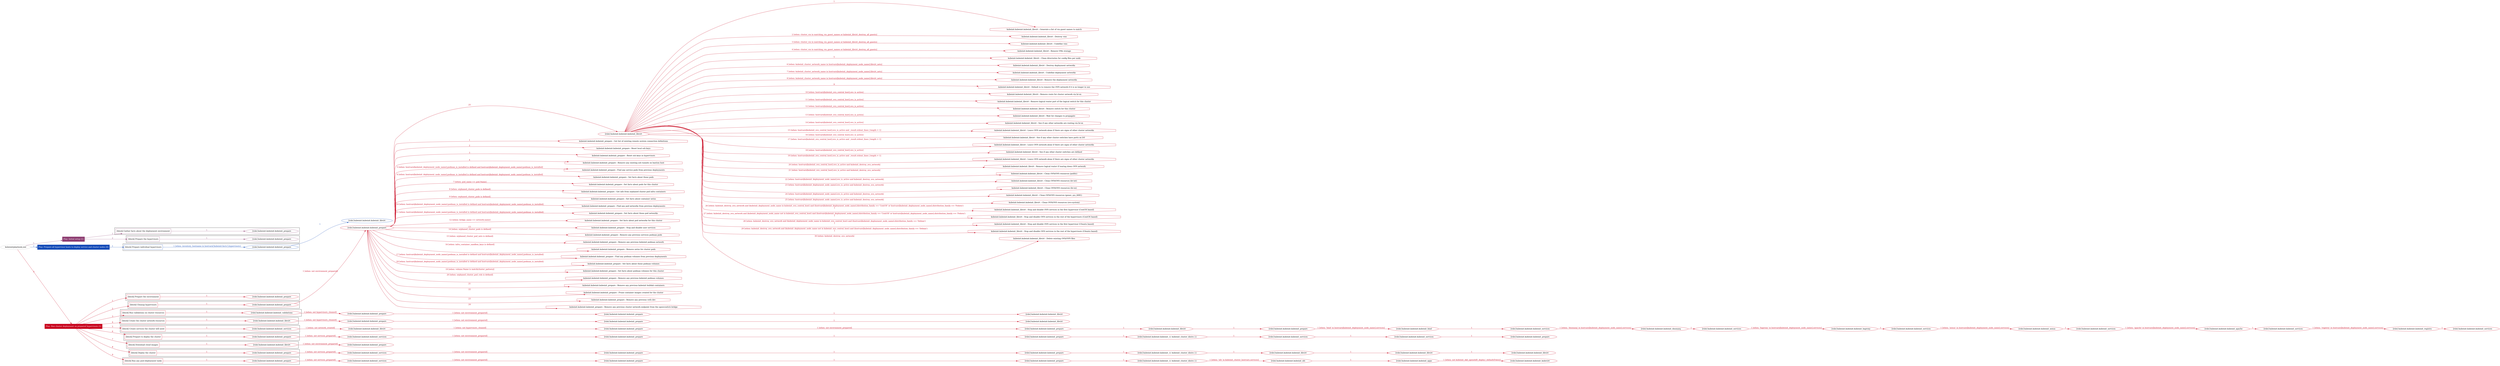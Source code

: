digraph {
	graph [concentrate=true ordering=in rankdir=LR ratio=fill]
	edge [esep=5 sep=10]
	"kubeinit/playbook.yml" [id=root_node style=dotted]
	play_a9eacdd8 [label="Play: Initial setup (1)" color="#8e3e72" fontcolor="#ffffff" id=play_a9eacdd8 shape=box style=filled tooltip=localhost]
	"kubeinit/playbook.yml" -> play_a9eacdd8 [label="1 " color="#8e3e72" fontcolor="#8e3e72" id=edge_843e0bc9 labeltooltip="1 " tooltip="1 "]
	subgraph "kubeinit.kubeinit.kubeinit_prepare" {
		role_1754a742 [label="[role] kubeinit.kubeinit.kubeinit_prepare" color="#8e3e72" id=role_1754a742 tooltip="kubeinit.kubeinit.kubeinit_prepare"]
	}
	subgraph "kubeinit.kubeinit.kubeinit_prepare" {
		role_4af3f29a [label="[role] kubeinit.kubeinit.kubeinit_prepare" color="#8e3e72" id=role_4af3f29a tooltip="kubeinit.kubeinit.kubeinit_prepare"]
	}
	subgraph "Play: Initial setup (1)" {
		play_a9eacdd8 -> block_492b332a [label=1 color="#8e3e72" fontcolor="#8e3e72" id=edge_156ef819 labeltooltip=1 tooltip=1]
		subgraph cluster_block_492b332a {
			block_492b332a [label="[block] Gather facts about the deployment environment" color="#8e3e72" id=block_492b332a labeltooltip="Gather facts about the deployment environment" shape=box tooltip="Gather facts about the deployment environment"]
			block_492b332a -> role_1754a742 [label="1 " color="#8e3e72" fontcolor="#8e3e72" id=edge_c7d29e24 labeltooltip="1 " tooltip="1 "]
		}
		play_a9eacdd8 -> block_48a6caa8 [label=2 color="#8e3e72" fontcolor="#8e3e72" id=edge_d3940410 labeltooltip=2 tooltip=2]
		subgraph cluster_block_48a6caa8 {
			block_48a6caa8 [label="[block] Prepare the hypervisors" color="#8e3e72" id=block_48a6caa8 labeltooltip="Prepare the hypervisors" shape=box tooltip="Prepare the hypervisors"]
			block_48a6caa8 -> role_4af3f29a [label="1 " color="#8e3e72" fontcolor="#8e3e72" id=edge_fa22888b labeltooltip="1 " tooltip="1 "]
		}
	}
	play_861b847e [label="Play: Prepare all hypervisor hosts to deploy service and cluster nodes (0)" color="#144bb8" fontcolor="#ffffff" id=play_861b847e shape=box style=filled tooltip="Play: Prepare all hypervisor hosts to deploy service and cluster nodes (0)"]
	"kubeinit/playbook.yml" -> play_861b847e [label="2 " color="#144bb8" fontcolor="#144bb8" id=edge_de3352dc labeltooltip="2 " tooltip="2 "]
	subgraph "kubeinit.kubeinit.kubeinit_libvirt" {
		role_8f719e37 [label="[role] kubeinit.kubeinit.kubeinit_libvirt" color="#144bb8" id=role_8f719e37 tooltip="kubeinit.kubeinit.kubeinit_libvirt"]
	}
	subgraph "kubeinit.kubeinit.kubeinit_prepare" {
		role_c1e80023 [label="[role] kubeinit.kubeinit.kubeinit_prepare" color="#144bb8" id=role_c1e80023 tooltip="kubeinit.kubeinit.kubeinit_prepare"]
		role_c1e80023 -> role_8f719e37 [label="1 " color="#144bb8" fontcolor="#144bb8" id=edge_127116e9 labeltooltip="1 " tooltip="1 "]
	}
	subgraph "Play: Prepare all hypervisor hosts to deploy service and cluster nodes (0)" {
		play_861b847e -> block_0363b473 [label=1 color="#144bb8" fontcolor="#144bb8" id=edge_c6ae8dfc labeltooltip=1 tooltip=1]
		subgraph cluster_block_0363b473 {
			block_0363b473 [label="[block] Prepare individual hypervisors" color="#144bb8" id=block_0363b473 labeltooltip="Prepare individual hypervisors" shape=box tooltip="Prepare individual hypervisors"]
			block_0363b473 -> role_c1e80023 [label="1 [when: inventory_hostname in hostvars['kubeinit-facts'].hypervisors]" color="#144bb8" fontcolor="#144bb8" id=edge_e4b22fd9 labeltooltip="1 [when: inventory_hostname in hostvars['kubeinit-facts'].hypervisors]" tooltip="1 [when: inventory_hostname in hostvars['kubeinit-facts'].hypervisors]"]
		}
	}
	play_9684055f [label="Play: Run cluster deployment on prepared hypervisors (1)" color="#c8041d" fontcolor="#ffffff" id=play_9684055f shape=box style=filled tooltip=localhost]
	"kubeinit/playbook.yml" -> play_9684055f [label="3 " color="#c8041d" fontcolor="#c8041d" id=edge_f7298e8d labeltooltip="3 " tooltip="3 "]
	subgraph "kubeinit.kubeinit.kubeinit_prepare" {
		role_dc184816 [label="[role] kubeinit.kubeinit.kubeinit_prepare" color="#c8041d" id=role_dc184816 tooltip="kubeinit.kubeinit.kubeinit_prepare"]
	}
	subgraph "kubeinit.kubeinit.kubeinit_libvirt" {
		role_a9895d06 [label="[role] kubeinit.kubeinit.kubeinit_libvirt" color="#c8041d" id=role_a9895d06 tooltip="kubeinit.kubeinit.kubeinit_libvirt"]
		task_76b9b9c8 [label="kubeinit.kubeinit.kubeinit_libvirt : Generate a list of vm guest names to match" color="#c8041d" id=task_76b9b9c8 shape=octagon tooltip="kubeinit.kubeinit.kubeinit_libvirt : Generate a list of vm guest names to match"]
		role_a9895d06 -> task_76b9b9c8 [label="1 " color="#c8041d" fontcolor="#c8041d" id=edge_7e277470 labeltooltip="1 " tooltip="1 "]
		task_4f8ee215 [label="kubeinit.kubeinit.kubeinit_libvirt : Destroy vms" color="#c8041d" id=task_4f8ee215 shape=octagon tooltip="kubeinit.kubeinit.kubeinit_libvirt : Destroy vms"]
		role_a9895d06 -> task_4f8ee215 [label="2 [when: cluster_vm in matching_vm_guest_names or kubeinit_libvirt_destroy_all_guests]" color="#c8041d" fontcolor="#c8041d" id=edge_580a6113 labeltooltip="2 [when: cluster_vm in matching_vm_guest_names or kubeinit_libvirt_destroy_all_guests]" tooltip="2 [when: cluster_vm in matching_vm_guest_names or kubeinit_libvirt_destroy_all_guests]"]
		task_0987fb71 [label="kubeinit.kubeinit.kubeinit_libvirt : Undefine vms" color="#c8041d" id=task_0987fb71 shape=octagon tooltip="kubeinit.kubeinit.kubeinit_libvirt : Undefine vms"]
		role_a9895d06 -> task_0987fb71 [label="3 [when: cluster_vm in matching_vm_guest_names or kubeinit_libvirt_destroy_all_guests]" color="#c8041d" fontcolor="#c8041d" id=edge_cf0099e7 labeltooltip="3 [when: cluster_vm in matching_vm_guest_names or kubeinit_libvirt_destroy_all_guests]" tooltip="3 [when: cluster_vm in matching_vm_guest_names or kubeinit_libvirt_destroy_all_guests]"]
		task_6e7b7e55 [label="kubeinit.kubeinit.kubeinit_libvirt : Remove VMs storage" color="#c8041d" id=task_6e7b7e55 shape=octagon tooltip="kubeinit.kubeinit.kubeinit_libvirt : Remove VMs storage"]
		role_a9895d06 -> task_6e7b7e55 [label="4 [when: cluster_vm in matching_vm_guest_names or kubeinit_libvirt_destroy_all_guests]" color="#c8041d" fontcolor="#c8041d" id=edge_cdf925dc labeltooltip="4 [when: cluster_vm in matching_vm_guest_names or kubeinit_libvirt_destroy_all_guests]" tooltip="4 [when: cluster_vm in matching_vm_guest_names or kubeinit_libvirt_destroy_all_guests]"]
		task_3d50f951 [label="kubeinit.kubeinit.kubeinit_libvirt : Clean directories for config files per node" color="#c8041d" id=task_3d50f951 shape=octagon tooltip="kubeinit.kubeinit.kubeinit_libvirt : Clean directories for config files per node"]
		role_a9895d06 -> task_3d50f951 [label="5 " color="#c8041d" fontcolor="#c8041d" id=edge_963e429b labeltooltip="5 " tooltip="5 "]
		task_c398d0df [label="kubeinit.kubeinit.kubeinit_libvirt : Destroy deployment networks" color="#c8041d" id=task_c398d0df shape=octagon tooltip="kubeinit.kubeinit.kubeinit_libvirt : Destroy deployment networks"]
		role_a9895d06 -> task_c398d0df [label="6 [when: kubeinit_cluster_network_name in hostvars[kubeinit_deployment_node_name].libvirt_nets]" color="#c8041d" fontcolor="#c8041d" id=edge_823ae6c3 labeltooltip="6 [when: kubeinit_cluster_network_name in hostvars[kubeinit_deployment_node_name].libvirt_nets]" tooltip="6 [when: kubeinit_cluster_network_name in hostvars[kubeinit_deployment_node_name].libvirt_nets]"]
		task_94e27057 [label="kubeinit.kubeinit.kubeinit_libvirt : Undefine deployment networks" color="#c8041d" id=task_94e27057 shape=octagon tooltip="kubeinit.kubeinit.kubeinit_libvirt : Undefine deployment networks"]
		role_a9895d06 -> task_94e27057 [label="7 [when: kubeinit_cluster_network_name in hostvars[kubeinit_deployment_node_name].libvirt_nets]" color="#c8041d" fontcolor="#c8041d" id=edge_b553ec81 labeltooltip="7 [when: kubeinit_cluster_network_name in hostvars[kubeinit_deployment_node_name].libvirt_nets]" tooltip="7 [when: kubeinit_cluster_network_name in hostvars[kubeinit_deployment_node_name].libvirt_nets]"]
		task_ca88faa7 [label="kubeinit.kubeinit.kubeinit_libvirt : Remove the deployment networks" color="#c8041d" id=task_ca88faa7 shape=octagon tooltip="kubeinit.kubeinit.kubeinit_libvirt : Remove the deployment networks"]
		role_a9895d06 -> task_ca88faa7 [label="8 [when: kubeinit_cluster_network_name in hostvars[kubeinit_deployment_node_name].libvirt_nets]" color="#c8041d" fontcolor="#c8041d" id=edge_00bd188d labeltooltip="8 [when: kubeinit_cluster_network_name in hostvars[kubeinit_deployment_node_name].libvirt_nets]" tooltip="8 [when: kubeinit_cluster_network_name in hostvars[kubeinit_deployment_node_name].libvirt_nets]"]
		task_a3f62872 [label="kubeinit.kubeinit.kubeinit_libvirt : Default is to remove the OVN network if it is no longer in use" color="#c8041d" id=task_a3f62872 shape=octagon tooltip="kubeinit.kubeinit.kubeinit_libvirt : Default is to remove the OVN network if it is no longer in use"]
		role_a9895d06 -> task_a3f62872 [label="9 " color="#c8041d" fontcolor="#c8041d" id=edge_8dd11250 labeltooltip="9 " tooltip="9 "]
		task_edb1f166 [label="kubeinit.kubeinit.kubeinit_libvirt : Remove route for cluster network via br-ex" color="#c8041d" id=task_edb1f166 shape=octagon tooltip="kubeinit.kubeinit.kubeinit_libvirt : Remove route for cluster network via br-ex"]
		role_a9895d06 -> task_edb1f166 [label="10 [when: hostvars[kubeinit_ovn_central_host].ovs_is_active]" color="#c8041d" fontcolor="#c8041d" id=edge_167a1bac labeltooltip="10 [when: hostvars[kubeinit_ovn_central_host].ovs_is_active]" tooltip="10 [when: hostvars[kubeinit_ovn_central_host].ovs_is_active]"]
		task_217e8bd1 [label="kubeinit.kubeinit.kubeinit_libvirt : Remove logical router port of the logical switch for this cluster" color="#c8041d" id=task_217e8bd1 shape=octagon tooltip="kubeinit.kubeinit.kubeinit_libvirt : Remove logical router port of the logical switch for this cluster"]
		role_a9895d06 -> task_217e8bd1 [label="11 [when: hostvars[kubeinit_ovn_central_host].ovs_is_active]" color="#c8041d" fontcolor="#c8041d" id=edge_34a2d525 labeltooltip="11 [when: hostvars[kubeinit_ovn_central_host].ovs_is_active]" tooltip="11 [when: hostvars[kubeinit_ovn_central_host].ovs_is_active]"]
		task_9e862053 [label="kubeinit.kubeinit.kubeinit_libvirt : Remove switch for this cluster" color="#c8041d" id=task_9e862053 shape=octagon tooltip="kubeinit.kubeinit.kubeinit_libvirt : Remove switch for this cluster"]
		role_a9895d06 -> task_9e862053 [label="12 [when: hostvars[kubeinit_ovn_central_host].ovs_is_active]" color="#c8041d" fontcolor="#c8041d" id=edge_ca2d4900 labeltooltip="12 [when: hostvars[kubeinit_ovn_central_host].ovs_is_active]" tooltip="12 [when: hostvars[kubeinit_ovn_central_host].ovs_is_active]"]
		task_cd057d02 [label="kubeinit.kubeinit.kubeinit_libvirt : Wait for changes to propagate" color="#c8041d" id=task_cd057d02 shape=octagon tooltip="kubeinit.kubeinit.kubeinit_libvirt : Wait for changes to propagate"]
		role_a9895d06 -> task_cd057d02 [label="13 [when: hostvars[kubeinit_ovn_central_host].ovs_is_active]" color="#c8041d" fontcolor="#c8041d" id=edge_933f618f labeltooltip="13 [when: hostvars[kubeinit_ovn_central_host].ovs_is_active]" tooltip="13 [when: hostvars[kubeinit_ovn_central_host].ovs_is_active]"]
		task_76816e02 [label="kubeinit.kubeinit.kubeinit_libvirt : See if any other networks are routing via br-ex" color="#c8041d" id=task_76816e02 shape=octagon tooltip="kubeinit.kubeinit.kubeinit_libvirt : See if any other networks are routing via br-ex"]
		role_a9895d06 -> task_76816e02 [label="14 [when: hostvars[kubeinit_ovn_central_host].ovs_is_active]" color="#c8041d" fontcolor="#c8041d" id=edge_ae31c3df labeltooltip="14 [when: hostvars[kubeinit_ovn_central_host].ovs_is_active]" tooltip="14 [when: hostvars[kubeinit_ovn_central_host].ovs_is_active]"]
		task_2485b311 [label="kubeinit.kubeinit.kubeinit_libvirt : Leave OVN network alone if there are signs of other cluster networks" color="#c8041d" id=task_2485b311 shape=octagon tooltip="kubeinit.kubeinit.kubeinit_libvirt : Leave OVN network alone if there are signs of other cluster networks"]
		role_a9895d06 -> task_2485b311 [label="15 [when: hostvars[kubeinit_ovn_central_host].ovs_is_active and _result.stdout_lines | length > 1]" color="#c8041d" fontcolor="#c8041d" id=edge_852bb2eb labeltooltip="15 [when: hostvars[kubeinit_ovn_central_host].ovs_is_active and _result.stdout_lines | length > 1]" tooltip="15 [when: hostvars[kubeinit_ovn_central_host].ovs_is_active and _result.stdout_lines | length > 1]"]
		task_8355f887 [label="kubeinit.kubeinit.kubeinit_libvirt : See if any other cluster switches have ports on lr0" color="#c8041d" id=task_8355f887 shape=octagon tooltip="kubeinit.kubeinit.kubeinit_libvirt : See if any other cluster switches have ports on lr0"]
		role_a9895d06 -> task_8355f887 [label="16 [when: hostvars[kubeinit_ovn_central_host].ovs_is_active]" color="#c8041d" fontcolor="#c8041d" id=edge_36592983 labeltooltip="16 [when: hostvars[kubeinit_ovn_central_host].ovs_is_active]" tooltip="16 [when: hostvars[kubeinit_ovn_central_host].ovs_is_active]"]
		task_a62c4b31 [label="kubeinit.kubeinit.kubeinit_libvirt : Leave OVN network alone if there are signs of other cluster networks" color="#c8041d" id=task_a62c4b31 shape=octagon tooltip="kubeinit.kubeinit.kubeinit_libvirt : Leave OVN network alone if there are signs of other cluster networks"]
		role_a9895d06 -> task_a62c4b31 [label="17 [when: hostvars[kubeinit_ovn_central_host].ovs_is_active and _result.stdout_lines | length > 1]" color="#c8041d" fontcolor="#c8041d" id=edge_4998f67c labeltooltip="17 [when: hostvars[kubeinit_ovn_central_host].ovs_is_active and _result.stdout_lines | length > 1]" tooltip="17 [when: hostvars[kubeinit_ovn_central_host].ovs_is_active and _result.stdout_lines | length > 1]"]
		task_e2a4e403 [label="kubeinit.kubeinit.kubeinit_libvirt : See if any other cluster switches are defined" color="#c8041d" id=task_e2a4e403 shape=octagon tooltip="kubeinit.kubeinit.kubeinit_libvirt : See if any other cluster switches are defined"]
		role_a9895d06 -> task_e2a4e403 [label="18 [when: hostvars[kubeinit_ovn_central_host].ovs_is_active]" color="#c8041d" fontcolor="#c8041d" id=edge_24ccf499 labeltooltip="18 [when: hostvars[kubeinit_ovn_central_host].ovs_is_active]" tooltip="18 [when: hostvars[kubeinit_ovn_central_host].ovs_is_active]"]
		task_b6fbd907 [label="kubeinit.kubeinit.kubeinit_libvirt : Leave OVN network alone if there are signs of other cluster networks" color="#c8041d" id=task_b6fbd907 shape=octagon tooltip="kubeinit.kubeinit.kubeinit_libvirt : Leave OVN network alone if there are signs of other cluster networks"]
		role_a9895d06 -> task_b6fbd907 [label="19 [when: hostvars[kubeinit_ovn_central_host].ovs_is_active and _result.stdout_lines | length > 1]" color="#c8041d" fontcolor="#c8041d" id=edge_29cec838 labeltooltip="19 [when: hostvars[kubeinit_ovn_central_host].ovs_is_active and _result.stdout_lines | length > 1]" tooltip="19 [when: hostvars[kubeinit_ovn_central_host].ovs_is_active and _result.stdout_lines | length > 1]"]
		task_4001546d [label="kubeinit.kubeinit.kubeinit_libvirt : Remove logical router if tearing down OVN network" color="#c8041d" id=task_4001546d shape=octagon tooltip="kubeinit.kubeinit.kubeinit_libvirt : Remove logical router if tearing down OVN network"]
		role_a9895d06 -> task_4001546d [label="20 [when: hostvars[kubeinit_ovn_central_host].ovs_is_active and kubeinit_destroy_ovn_network]" color="#c8041d" fontcolor="#c8041d" id=edge_537e2216 labeltooltip="20 [when: hostvars[kubeinit_ovn_central_host].ovs_is_active and kubeinit_destroy_ovn_network]" tooltip="20 [when: hostvars[kubeinit_ovn_central_host].ovs_is_active and kubeinit_destroy_ovn_network]"]
		task_92dd2b27 [label="kubeinit.kubeinit.kubeinit_libvirt : Clean OVN/OVS resources (public)" color="#c8041d" id=task_92dd2b27 shape=octagon tooltip="kubeinit.kubeinit.kubeinit_libvirt : Clean OVN/OVS resources (public)"]
		role_a9895d06 -> task_92dd2b27 [label="21 [when: hostvars[kubeinit_ovn_central_host].ovs_is_active and kubeinit_destroy_ovn_network]" color="#c8041d" fontcolor="#c8041d" id=edge_1384cf12 labeltooltip="21 [when: hostvars[kubeinit_ovn_central_host].ovs_is_active and kubeinit_destroy_ovn_network]" tooltip="21 [when: hostvars[kubeinit_ovn_central_host].ovs_is_active and kubeinit_destroy_ovn_network]"]
		task_24023f9b [label="kubeinit.kubeinit.kubeinit_libvirt : Clean OVN/OVS resources (br-int)" color="#c8041d" id=task_24023f9b shape=octagon tooltip="kubeinit.kubeinit.kubeinit_libvirt : Clean OVN/OVS resources (br-int)"]
		role_a9895d06 -> task_24023f9b [label="22 [when: hostvars[kubeinit_deployment_node_name].ovs_is_active and kubeinit_destroy_ovn_network]" color="#c8041d" fontcolor="#c8041d" id=edge_63bd97e0 labeltooltip="22 [when: hostvars[kubeinit_deployment_node_name].ovs_is_active and kubeinit_destroy_ovn_network]" tooltip="22 [when: hostvars[kubeinit_deployment_node_name].ovs_is_active and kubeinit_destroy_ovn_network]"]
		task_8cc51eb1 [label="kubeinit.kubeinit.kubeinit_libvirt : Clean OVN/OVS resources (br-ex)" color="#c8041d" id=task_8cc51eb1 shape=octagon tooltip="kubeinit.kubeinit.kubeinit_libvirt : Clean OVN/OVS resources (br-ex)"]
		role_a9895d06 -> task_8cc51eb1 [label="23 [when: hostvars[kubeinit_deployment_node_name].ovs_is_active and kubeinit_destroy_ovn_network]" color="#c8041d" fontcolor="#c8041d" id=edge_a2e7b49c labeltooltip="23 [when: hostvars[kubeinit_deployment_node_name].ovs_is_active and kubeinit_destroy_ovn_network]" tooltip="23 [when: hostvars[kubeinit_deployment_node_name].ovs_is_active and kubeinit_destroy_ovn_network]"]
		task_5e7c5288 [label="kubeinit.kubeinit.kubeinit_libvirt : Clean OVN/OVS resources (genev_sys_6081)" color="#c8041d" id=task_5e7c5288 shape=octagon tooltip="kubeinit.kubeinit.kubeinit_libvirt : Clean OVN/OVS resources (genev_sys_6081)"]
		role_a9895d06 -> task_5e7c5288 [label="24 [when: hostvars[kubeinit_deployment_node_name].ovs_is_active and kubeinit_destroy_ovn_network]" color="#c8041d" fontcolor="#c8041d" id=edge_651af738 labeltooltip="24 [when: hostvars[kubeinit_deployment_node_name].ovs_is_active and kubeinit_destroy_ovn_network]" tooltip="24 [when: hostvars[kubeinit_deployment_node_name].ovs_is_active and kubeinit_destroy_ovn_network]"]
		task_5d9b7ee8 [label="kubeinit.kubeinit.kubeinit_libvirt : Clean OVN/OVS resources (ovs-system)" color="#c8041d" id=task_5d9b7ee8 shape=octagon tooltip="kubeinit.kubeinit.kubeinit_libvirt : Clean OVN/OVS resources (ovs-system)"]
		role_a9895d06 -> task_5d9b7ee8 [label="25 [when: hostvars[kubeinit_deployment_node_name].ovs_is_active and kubeinit_destroy_ovn_network]" color="#c8041d" fontcolor="#c8041d" id=edge_eac4d504 labeltooltip="25 [when: hostvars[kubeinit_deployment_node_name].ovs_is_active and kubeinit_destroy_ovn_network]" tooltip="25 [when: hostvars[kubeinit_deployment_node_name].ovs_is_active and kubeinit_destroy_ovn_network]"]
		task_025076bd [label="kubeinit.kubeinit.kubeinit_libvirt : Stop and disable OVN services in the first hypervisor (CentOS based)" color="#c8041d" id=task_025076bd shape=octagon tooltip="kubeinit.kubeinit.kubeinit_libvirt : Stop and disable OVN services in the first hypervisor (CentOS based)"]
		role_a9895d06 -> task_025076bd [label="26 [when: kubeinit_destroy_ovn_network and (kubeinit_deployment_node_name in kubeinit_ovn_central_host) and (hostvars[kubeinit_deployment_node_name].distribution_family == 'CentOS' or hostvars[kubeinit_deployment_node_name].distribution_family == 'Fedora')
]" color="#c8041d" fontcolor="#c8041d" id=edge_46cf68e0 labeltooltip="26 [when: kubeinit_destroy_ovn_network and (kubeinit_deployment_node_name in kubeinit_ovn_central_host) and (hostvars[kubeinit_deployment_node_name].distribution_family == 'CentOS' or hostvars[kubeinit_deployment_node_name].distribution_family == 'Fedora')
]" tooltip="26 [when: kubeinit_destroy_ovn_network and (kubeinit_deployment_node_name in kubeinit_ovn_central_host) and (hostvars[kubeinit_deployment_node_name].distribution_family == 'CentOS' or hostvars[kubeinit_deployment_node_name].distribution_family == 'Fedora')
]"]
		task_d7f64db4 [label="kubeinit.kubeinit.kubeinit_libvirt : Stop and disable OVN services in the rest of the hypervisors (CentOS based)" color="#c8041d" id=task_d7f64db4 shape=octagon tooltip="kubeinit.kubeinit.kubeinit_libvirt : Stop and disable OVN services in the rest of the hypervisors (CentOS based)"]
		role_a9895d06 -> task_d7f64db4 [label="27 [when: kubeinit_destroy_ovn_network and (kubeinit_deployment_node_name not in kubeinit_ovn_central_host) and (hostvars[kubeinit_deployment_node_name].distribution_family == 'CentOS' or hostvars[kubeinit_deployment_node_name].distribution_family == 'Fedora')
]" color="#c8041d" fontcolor="#c8041d" id=edge_7cf27e36 labeltooltip="27 [when: kubeinit_destroy_ovn_network and (kubeinit_deployment_node_name not in kubeinit_ovn_central_host) and (hostvars[kubeinit_deployment_node_name].distribution_family == 'CentOS' or hostvars[kubeinit_deployment_node_name].distribution_family == 'Fedora')
]" tooltip="27 [when: kubeinit_destroy_ovn_network and (kubeinit_deployment_node_name not in kubeinit_ovn_central_host) and (hostvars[kubeinit_deployment_node_name].distribution_family == 'CentOS' or hostvars[kubeinit_deployment_node_name].distribution_family == 'Fedora')
]"]
		task_a0b14c7c [label="kubeinit.kubeinit.kubeinit_libvirt : Stop and disable OVN services in the first hypervisor (Ubuntu based)" color="#c8041d" id=task_a0b14c7c shape=octagon tooltip="kubeinit.kubeinit.kubeinit_libvirt : Stop and disable OVN services in the first hypervisor (Ubuntu based)"]
		role_a9895d06 -> task_a0b14c7c [label="28 [when: kubeinit_destroy_ovn_network and (kubeinit_deployment_node_name in kubeinit_ovn_central_host) and (hostvars[kubeinit_deployment_node_name].distribution_family == 'Debian')
]" color="#c8041d" fontcolor="#c8041d" id=edge_7590477f labeltooltip="28 [when: kubeinit_destroy_ovn_network and (kubeinit_deployment_node_name in kubeinit_ovn_central_host) and (hostvars[kubeinit_deployment_node_name].distribution_family == 'Debian')
]" tooltip="28 [when: kubeinit_destroy_ovn_network and (kubeinit_deployment_node_name in kubeinit_ovn_central_host) and (hostvars[kubeinit_deployment_node_name].distribution_family == 'Debian')
]"]
		task_58186cd3 [label="kubeinit.kubeinit.kubeinit_libvirt : Stop and disable OVN services in the rest of the hypervisors (Ubuntu based)" color="#c8041d" id=task_58186cd3 shape=octagon tooltip="kubeinit.kubeinit.kubeinit_libvirt : Stop and disable OVN services in the rest of the hypervisors (Ubuntu based)"]
		role_a9895d06 -> task_58186cd3 [label="29 [when: kubeinit_destroy_ovn_network and (kubeinit_deployment_node_name not in kubeinit_ovn_central_host) and (hostvars[kubeinit_deployment_node_name].distribution_family == 'Debian')
]" color="#c8041d" fontcolor="#c8041d" id=edge_8136e63c labeltooltip="29 [when: kubeinit_destroy_ovn_network and (kubeinit_deployment_node_name not in kubeinit_ovn_central_host) and (hostvars[kubeinit_deployment_node_name].distribution_family == 'Debian')
]" tooltip="29 [when: kubeinit_destroy_ovn_network and (kubeinit_deployment_node_name not in kubeinit_ovn_central_host) and (hostvars[kubeinit_deployment_node_name].distribution_family == 'Debian')
]"]
		task_2bb751ac [label="kubeinit.kubeinit.kubeinit_libvirt : Delete existing OVS/OVN files" color="#c8041d" id=task_2bb751ac shape=octagon tooltip="kubeinit.kubeinit.kubeinit_libvirt : Delete existing OVS/OVN files"]
		role_a9895d06 -> task_2bb751ac [label="30 [when: kubeinit_destroy_ovn_network]" color="#c8041d" fontcolor="#c8041d" id=edge_74a6ed63 labeltooltip="30 [when: kubeinit_destroy_ovn_network]" tooltip="30 [when: kubeinit_destroy_ovn_network]"]
	}
	subgraph "kubeinit.kubeinit.kubeinit_prepare" {
		role_ca94a399 [label="[role] kubeinit.kubeinit.kubeinit_prepare" color="#c8041d" id=role_ca94a399 tooltip="kubeinit.kubeinit.kubeinit_prepare"]
		task_e1a503fb [label="kubeinit.kubeinit.kubeinit_prepare : Get list of existing remote system connection definitions" color="#c8041d" id=task_e1a503fb shape=octagon tooltip="kubeinit.kubeinit.kubeinit_prepare : Get list of existing remote system connection definitions"]
		role_ca94a399 -> task_e1a503fb [label="1 " color="#c8041d" fontcolor="#c8041d" id=edge_645e98f3 labeltooltip="1 " tooltip="1 "]
		task_fa69e182 [label="kubeinit.kubeinit.kubeinit_prepare : Reset local ssh keys" color="#c8041d" id=task_fa69e182 shape=octagon tooltip="kubeinit.kubeinit.kubeinit_prepare : Reset local ssh keys"]
		role_ca94a399 -> task_fa69e182 [label="2 " color="#c8041d" fontcolor="#c8041d" id=edge_951e33e7 labeltooltip="2 " tooltip="2 "]
		task_0324cab3 [label="kubeinit.kubeinit.kubeinit_prepare : Reset ssh keys in hypervisors" color="#c8041d" id=task_0324cab3 shape=octagon tooltip="kubeinit.kubeinit.kubeinit_prepare : Reset ssh keys in hypervisors"]
		role_ca94a399 -> task_0324cab3 [label="3 " color="#c8041d" fontcolor="#c8041d" id=edge_beb2eb68 labeltooltip="3 " tooltip="3 "]
		task_541f2d56 [label="kubeinit.kubeinit.kubeinit_prepare : Remove any existing ssh tunnels on bastion host" color="#c8041d" id=task_541f2d56 shape=octagon tooltip="kubeinit.kubeinit.kubeinit_prepare : Remove any existing ssh tunnels on bastion host"]
		role_ca94a399 -> task_541f2d56 [label="4 " color="#c8041d" fontcolor="#c8041d" id=edge_642fcad8 labeltooltip="4 " tooltip="4 "]
		task_a87ce2f9 [label="kubeinit.kubeinit.kubeinit_prepare : Find any service pods from previous deployments" color="#c8041d" id=task_a87ce2f9 shape=octagon tooltip="kubeinit.kubeinit.kubeinit_prepare : Find any service pods from previous deployments"]
		role_ca94a399 -> task_a87ce2f9 [label="5 [when: hostvars[kubeinit_deployment_node_name].podman_is_installed is defined and hostvars[kubeinit_deployment_node_name].podman_is_installed]" color="#c8041d" fontcolor="#c8041d" id=edge_92a401b0 labeltooltip="5 [when: hostvars[kubeinit_deployment_node_name].podman_is_installed is defined and hostvars[kubeinit_deployment_node_name].podman_is_installed]" tooltip="5 [when: hostvars[kubeinit_deployment_node_name].podman_is_installed is defined and hostvars[kubeinit_deployment_node_name].podman_is_installed]"]
		task_0d318fac [label="kubeinit.kubeinit.kubeinit_prepare : Set facts about those pods" color="#c8041d" id=task_0d318fac shape=octagon tooltip="kubeinit.kubeinit.kubeinit_prepare : Set facts about those pods"]
		role_ca94a399 -> task_0d318fac [label="6 [when: hostvars[kubeinit_deployment_node_name].podman_is_installed is defined and hostvars[kubeinit_deployment_node_name].podman_is_installed]" color="#c8041d" fontcolor="#c8041d" id=edge_81e90173 labeltooltip="6 [when: hostvars[kubeinit_deployment_node_name].podman_is_installed is defined and hostvars[kubeinit_deployment_node_name].podman_is_installed]" tooltip="6 [when: hostvars[kubeinit_deployment_node_name].podman_is_installed is defined and hostvars[kubeinit_deployment_node_name].podman_is_installed]"]
		task_36fab775 [label="kubeinit.kubeinit.kubeinit_prepare : Set facts about pods for this cluster" color="#c8041d" id=task_36fab775 shape=octagon tooltip="kubeinit.kubeinit.kubeinit_prepare : Set facts about pods for this cluster"]
		role_ca94a399 -> task_36fab775 [label="7 [when: pod_name == pod.Name]" color="#c8041d" fontcolor="#c8041d" id=edge_4a003e3b labeltooltip="7 [when: pod_name == pod.Name]" tooltip="7 [when: pod_name == pod.Name]"]
		task_9a38e13e [label="kubeinit.kubeinit.kubeinit_prepare : Get info from orphaned cluster pod infra containers" color="#c8041d" id=task_9a38e13e shape=octagon tooltip="kubeinit.kubeinit.kubeinit_prepare : Get info from orphaned cluster pod infra containers"]
		role_ca94a399 -> task_9a38e13e [label="8 [when: orphaned_cluster_pods is defined]" color="#c8041d" fontcolor="#c8041d" id=edge_e051f8b0 labeltooltip="8 [when: orphaned_cluster_pods is defined]" tooltip="8 [when: orphaned_cluster_pods is defined]"]
		task_91aa8338 [label="kubeinit.kubeinit.kubeinit_prepare : Set facts about container netns" color="#c8041d" id=task_91aa8338 shape=octagon tooltip="kubeinit.kubeinit.kubeinit_prepare : Set facts about container netns"]
		role_ca94a399 -> task_91aa8338 [label="9 [when: orphaned_cluster_pods is defined]" color="#c8041d" fontcolor="#c8041d" id=edge_0ecce4bf labeltooltip="9 [when: orphaned_cluster_pods is defined]" tooltip="9 [when: orphaned_cluster_pods is defined]"]
		task_443d9857 [label="kubeinit.kubeinit.kubeinit_prepare : Find any pod networks from previous deployments" color="#c8041d" id=task_443d9857 shape=octagon tooltip="kubeinit.kubeinit.kubeinit_prepare : Find any pod networks from previous deployments"]
		role_ca94a399 -> task_443d9857 [label="10 [when: hostvars[kubeinit_deployment_node_name].podman_is_installed is defined and hostvars[kubeinit_deployment_node_name].podman_is_installed]" color="#c8041d" fontcolor="#c8041d" id=edge_edc9e736 labeltooltip="10 [when: hostvars[kubeinit_deployment_node_name].podman_is_installed is defined and hostvars[kubeinit_deployment_node_name].podman_is_installed]" tooltip="10 [when: hostvars[kubeinit_deployment_node_name].podman_is_installed is defined and hostvars[kubeinit_deployment_node_name].podman_is_installed]"]
		task_e7f6cf0f [label="kubeinit.kubeinit.kubeinit_prepare : Set facts about those pod networks" color="#c8041d" id=task_e7f6cf0f shape=octagon tooltip="kubeinit.kubeinit.kubeinit_prepare : Set facts about those pod networks"]
		role_ca94a399 -> task_e7f6cf0f [label="11 [when: hostvars[kubeinit_deployment_node_name].podman_is_installed is defined and hostvars[kubeinit_deployment_node_name].podman_is_installed]" color="#c8041d" fontcolor="#c8041d" id=edge_2214c170 labeltooltip="11 [when: hostvars[kubeinit_deployment_node_name].podman_is_installed is defined and hostvars[kubeinit_deployment_node_name].podman_is_installed]" tooltip="11 [when: hostvars[kubeinit_deployment_node_name].podman_is_installed is defined and hostvars[kubeinit_deployment_node_name].podman_is_installed]"]
		task_b521ed33 [label="kubeinit.kubeinit.kubeinit_prepare : Set facts about pod networks for this cluster" color="#c8041d" id=task_b521ed33 shape=octagon tooltip="kubeinit.kubeinit.kubeinit_prepare : Set facts about pod networks for this cluster"]
		role_ca94a399 -> task_b521ed33 [label="12 [when: bridge_name == network.name]" color="#c8041d" fontcolor="#c8041d" id=edge_c6e88d1a labeltooltip="12 [when: bridge_name == network.name]" tooltip="12 [when: bridge_name == network.name]"]
		task_cb901dd4 [label="kubeinit.kubeinit.kubeinit_prepare : Stop and disable user services" color="#c8041d" id=task_cb901dd4 shape=octagon tooltip="kubeinit.kubeinit.kubeinit_prepare : Stop and disable user services"]
		role_ca94a399 -> task_cb901dd4 [label="13 " color="#c8041d" fontcolor="#c8041d" id=edge_c6cb9852 labeltooltip="13 " tooltip="13 "]
		task_c4c9fb50 [label="kubeinit.kubeinit.kubeinit_prepare : Remove any previous services podman pods" color="#c8041d" id=task_c4c9fb50 shape=octagon tooltip="kubeinit.kubeinit.kubeinit_prepare : Remove any previous services podman pods"]
		role_ca94a399 -> task_c4c9fb50 [label="14 [when: orphaned_cluster_pods is defined]" color="#c8041d" fontcolor="#c8041d" id=edge_6e583010 labeltooltip="14 [when: orphaned_cluster_pods is defined]" tooltip="14 [when: orphaned_cluster_pods is defined]"]
		task_bcfdbe0f [label="kubeinit.kubeinit.kubeinit_prepare : Remove any previous kubeinit podman network" color="#c8041d" id=task_bcfdbe0f shape=octagon tooltip="kubeinit.kubeinit.kubeinit_prepare : Remove any previous kubeinit podman network"]
		role_ca94a399 -> task_bcfdbe0f [label="15 [when: orphaned_cluster_pod_nets is defined]" color="#c8041d" fontcolor="#c8041d" id=edge_b564950c labeltooltip="15 [when: orphaned_cluster_pod_nets is defined]" tooltip="15 [when: orphaned_cluster_pod_nets is defined]"]
		task_5ed35621 [label="kubeinit.kubeinit.kubeinit_prepare : Remove netns for cluster pods" color="#c8041d" id=task_5ed35621 shape=octagon tooltip="kubeinit.kubeinit.kubeinit_prepare : Remove netns for cluster pods"]
		role_ca94a399 -> task_5ed35621 [label="16 [when: infra_container_sandbox_keys is defined]" color="#c8041d" fontcolor="#c8041d" id=edge_e283a626 labeltooltip="16 [when: infra_container_sandbox_keys is defined]" tooltip="16 [when: infra_container_sandbox_keys is defined]"]
		task_64ee34d9 [label="kubeinit.kubeinit.kubeinit_prepare : Find any podman volumes from previous deployments" color="#c8041d" id=task_64ee34d9 shape=octagon tooltip="kubeinit.kubeinit.kubeinit_prepare : Find any podman volumes from previous deployments"]
		role_ca94a399 -> task_64ee34d9 [label="17 [when: hostvars[kubeinit_deployment_node_name].podman_is_installed is defined and hostvars[kubeinit_deployment_node_name].podman_is_installed]" color="#c8041d" fontcolor="#c8041d" id=edge_b74c77cd labeltooltip="17 [when: hostvars[kubeinit_deployment_node_name].podman_is_installed is defined and hostvars[kubeinit_deployment_node_name].podman_is_installed]" tooltip="17 [when: hostvars[kubeinit_deployment_node_name].podman_is_installed is defined and hostvars[kubeinit_deployment_node_name].podman_is_installed]"]
		task_c6e33804 [label="kubeinit.kubeinit.kubeinit_prepare : Set facts about those podman volumes" color="#c8041d" id=task_c6e33804 shape=octagon tooltip="kubeinit.kubeinit.kubeinit_prepare : Set facts about those podman volumes"]
		role_ca94a399 -> task_c6e33804 [label="18 [when: hostvars[kubeinit_deployment_node_name].podman_is_installed is defined and hostvars[kubeinit_deployment_node_name].podman_is_installed]" color="#c8041d" fontcolor="#c8041d" id=edge_7306eb08 labeltooltip="18 [when: hostvars[kubeinit_deployment_node_name].podman_is_installed is defined and hostvars[kubeinit_deployment_node_name].podman_is_installed]" tooltip="18 [when: hostvars[kubeinit_deployment_node_name].podman_is_installed is defined and hostvars[kubeinit_deployment_node_name].podman_is_installed]"]
		task_9ac6f4c9 [label="kubeinit.kubeinit.kubeinit_prepare : Set facts about podman volumes for this cluster" color="#c8041d" id=task_9ac6f4c9 shape=octagon tooltip="kubeinit.kubeinit.kubeinit_prepare : Set facts about podman volumes for this cluster"]
		role_ca94a399 -> task_9ac6f4c9 [label="19 [when: volume.Name is match(cluster_pattern)]" color="#c8041d" fontcolor="#c8041d" id=edge_ff3c7fc1 labeltooltip="19 [when: volume.Name is match(cluster_pattern)]" tooltip="19 [when: volume.Name is match(cluster_pattern)]"]
		task_7c4a5040 [label="kubeinit.kubeinit.kubeinit_prepare : Remove any previous kubeinit podman volumes" color="#c8041d" id=task_7c4a5040 shape=octagon tooltip="kubeinit.kubeinit.kubeinit_prepare : Remove any previous kubeinit podman volumes"]
		role_ca94a399 -> task_7c4a5040 [label="20 [when: orphaned_cluster_pod_vols is defined]" color="#c8041d" fontcolor="#c8041d" id=edge_bbdb7c6c labeltooltip="20 [when: orphaned_cluster_pod_vols is defined]" tooltip="20 [when: orphaned_cluster_pod_vols is defined]"]
		task_69f96d0c [label="kubeinit.kubeinit.kubeinit_prepare : Remove any previous kubeinit buildah containers" color="#c8041d" id=task_69f96d0c shape=octagon tooltip="kubeinit.kubeinit.kubeinit_prepare : Remove any previous kubeinit buildah containers"]
		role_ca94a399 -> task_69f96d0c [label="21 " color="#c8041d" fontcolor="#c8041d" id=edge_16f7f9bc labeltooltip="21 " tooltip="21 "]
		task_7929b130 [label="kubeinit.kubeinit.kubeinit_prepare : Prune container images created for the cluster" color="#c8041d" id=task_7929b130 shape=octagon tooltip="kubeinit.kubeinit.kubeinit_prepare : Prune container images created for the cluster"]
		role_ca94a399 -> task_7929b130 [label="22 " color="#c8041d" fontcolor="#c8041d" id=edge_f00d1f46 labeltooltip="22 " tooltip="22 "]
		task_3a9956d7 [label="kubeinit.kubeinit.kubeinit_prepare : Remove any previous veth dev" color="#c8041d" id=task_3a9956d7 shape=octagon tooltip="kubeinit.kubeinit.kubeinit_prepare : Remove any previous veth dev"]
		role_ca94a399 -> task_3a9956d7 [label="23 " color="#c8041d" fontcolor="#c8041d" id=edge_8f621054 labeltooltip="23 " tooltip="23 "]
		task_1068a63c [label="kubeinit.kubeinit.kubeinit_prepare : Remove any previous cluster network endpoint from the openvswitch bridge" color="#c8041d" id=task_1068a63c shape=octagon tooltip="kubeinit.kubeinit.kubeinit_prepare : Remove any previous cluster network endpoint from the openvswitch bridge"]
		role_ca94a399 -> task_1068a63c [label="24 " color="#c8041d" fontcolor="#c8041d" id=edge_4c4a25ee labeltooltip="24 " tooltip="24 "]
		role_ca94a399 -> role_a9895d06 [label="25 " color="#c8041d" fontcolor="#c8041d" id=edge_b97cab72 labeltooltip="25 " tooltip="25 "]
	}
	subgraph "kubeinit.kubeinit.kubeinit_prepare" {
		role_c9e7f5e9 [label="[role] kubeinit.kubeinit.kubeinit_prepare" color="#c8041d" id=role_c9e7f5e9 tooltip="kubeinit.kubeinit.kubeinit_prepare"]
		role_c9e7f5e9 -> role_ca94a399 [label="1 [when: not environment_prepared]" color="#c8041d" fontcolor="#c8041d" id=edge_85ac2f29 labeltooltip="1 [when: not environment_prepared]" tooltip="1 [when: not environment_prepared]"]
	}
	subgraph "kubeinit.kubeinit.kubeinit_libvirt" {
		role_dced2062 [label="[role] kubeinit.kubeinit.kubeinit_libvirt" color="#c8041d" id=role_dced2062 tooltip="kubeinit.kubeinit.kubeinit_libvirt"]
	}
	subgraph "kubeinit.kubeinit.kubeinit_prepare" {
		role_3cdf4a1c [label="[role] kubeinit.kubeinit.kubeinit_prepare" color="#c8041d" id=role_3cdf4a1c tooltip="kubeinit.kubeinit.kubeinit_prepare"]
		role_3cdf4a1c -> role_dced2062 [label="1 " color="#c8041d" fontcolor="#c8041d" id=edge_d6866361 labeltooltip="1 " tooltip="1 "]
	}
	subgraph "kubeinit.kubeinit.kubeinit_prepare" {
		role_67955f2d [label="[role] kubeinit.kubeinit.kubeinit_prepare" color="#c8041d" id=role_67955f2d tooltip="kubeinit.kubeinit.kubeinit_prepare"]
		role_67955f2d -> role_3cdf4a1c [label="1 [when: not environment_prepared]" color="#c8041d" fontcolor="#c8041d" id=edge_3050cfef labeltooltip="1 [when: not environment_prepared]" tooltip="1 [when: not environment_prepared]"]
	}
	subgraph "kubeinit.kubeinit.kubeinit_validations" {
		role_3de3d22c [label="[role] kubeinit.kubeinit.kubeinit_validations" color="#c8041d" id=role_3de3d22c tooltip="kubeinit.kubeinit.kubeinit_validations"]
		role_3de3d22c -> role_67955f2d [label="1 [when: not hypervisors_cleaned]" color="#c8041d" fontcolor="#c8041d" id=edge_c9d487b4 labeltooltip="1 [when: not hypervisors_cleaned]" tooltip="1 [when: not hypervisors_cleaned]"]
	}
	subgraph "kubeinit.kubeinit.kubeinit_libvirt" {
		role_658b7892 [label="[role] kubeinit.kubeinit.kubeinit_libvirt" color="#c8041d" id=role_658b7892 tooltip="kubeinit.kubeinit.kubeinit_libvirt"]
	}
	subgraph "kubeinit.kubeinit.kubeinit_prepare" {
		role_e7f1c791 [label="[role] kubeinit.kubeinit.kubeinit_prepare" color="#c8041d" id=role_e7f1c791 tooltip="kubeinit.kubeinit.kubeinit_prepare"]
		role_e7f1c791 -> role_658b7892 [label="1 " color="#c8041d" fontcolor="#c8041d" id=edge_a6410081 labeltooltip="1 " tooltip="1 "]
	}
	subgraph "kubeinit.kubeinit.kubeinit_prepare" {
		role_e9fc6fbe [label="[role] kubeinit.kubeinit.kubeinit_prepare" color="#c8041d" id=role_e9fc6fbe tooltip="kubeinit.kubeinit.kubeinit_prepare"]
		role_e9fc6fbe -> role_e7f1c791 [label="1 [when: not environment_prepared]" color="#c8041d" fontcolor="#c8041d" id=edge_75a62dcc labeltooltip="1 [when: not environment_prepared]" tooltip="1 [when: not environment_prepared]"]
	}
	subgraph "kubeinit.kubeinit.kubeinit_libvirt" {
		role_cbc226ce [label="[role] kubeinit.kubeinit.kubeinit_libvirt" color="#c8041d" id=role_cbc226ce tooltip="kubeinit.kubeinit.kubeinit_libvirt"]
		role_cbc226ce -> role_e9fc6fbe [label="1 [when: not hypervisors_cleaned]" color="#c8041d" fontcolor="#c8041d" id=edge_706c98a7 labeltooltip="1 [when: not hypervisors_cleaned]" tooltip="1 [when: not hypervisors_cleaned]"]
	}
	subgraph "kubeinit.kubeinit.kubeinit_services" {
		role_f043087b [label="[role] kubeinit.kubeinit.kubeinit_services" color="#c8041d" id=role_f043087b tooltip="kubeinit.kubeinit.kubeinit_services"]
	}
	subgraph "kubeinit.kubeinit.kubeinit_registry" {
		role_c9dd2738 [label="[role] kubeinit.kubeinit.kubeinit_registry" color="#c8041d" id=role_c9dd2738 tooltip="kubeinit.kubeinit.kubeinit_registry"]
		role_c9dd2738 -> role_f043087b [label="1 " color="#c8041d" fontcolor="#c8041d" id=edge_5e50be7a labeltooltip="1 " tooltip="1 "]
	}
	subgraph "kubeinit.kubeinit.kubeinit_services" {
		role_6ee73672 [label="[role] kubeinit.kubeinit.kubeinit_services" color="#c8041d" id=role_6ee73672 tooltip="kubeinit.kubeinit.kubeinit_services"]
		role_6ee73672 -> role_c9dd2738 [label="1 [when: 'registry' in hostvars[kubeinit_deployment_node_name].services]" color="#c8041d" fontcolor="#c8041d" id=edge_6fb8df65 labeltooltip="1 [when: 'registry' in hostvars[kubeinit_deployment_node_name].services]" tooltip="1 [when: 'registry' in hostvars[kubeinit_deployment_node_name].services]"]
	}
	subgraph "kubeinit.kubeinit.kubeinit_apache" {
		role_1302a95b [label="[role] kubeinit.kubeinit.kubeinit_apache" color="#c8041d" id=role_1302a95b tooltip="kubeinit.kubeinit.kubeinit_apache"]
		role_1302a95b -> role_6ee73672 [label="1 " color="#c8041d" fontcolor="#c8041d" id=edge_bfa58bb3 labeltooltip="1 " tooltip="1 "]
	}
	subgraph "kubeinit.kubeinit.kubeinit_services" {
		role_04732aa8 [label="[role] kubeinit.kubeinit.kubeinit_services" color="#c8041d" id=role_04732aa8 tooltip="kubeinit.kubeinit.kubeinit_services"]
		role_04732aa8 -> role_1302a95b [label="1 [when: 'apache' in hostvars[kubeinit_deployment_node_name].services]" color="#c8041d" fontcolor="#c8041d" id=edge_28552260 labeltooltip="1 [when: 'apache' in hostvars[kubeinit_deployment_node_name].services]" tooltip="1 [when: 'apache' in hostvars[kubeinit_deployment_node_name].services]"]
	}
	subgraph "kubeinit.kubeinit.kubeinit_nexus" {
		role_e084e3aa [label="[role] kubeinit.kubeinit.kubeinit_nexus" color="#c8041d" id=role_e084e3aa tooltip="kubeinit.kubeinit.kubeinit_nexus"]
		role_e084e3aa -> role_04732aa8 [label="1 " color="#c8041d" fontcolor="#c8041d" id=edge_70de8e9b labeltooltip="1 " tooltip="1 "]
	}
	subgraph "kubeinit.kubeinit.kubeinit_services" {
		role_d0df0f1c [label="[role] kubeinit.kubeinit.kubeinit_services" color="#c8041d" id=role_d0df0f1c tooltip="kubeinit.kubeinit.kubeinit_services"]
		role_d0df0f1c -> role_e084e3aa [label="1 [when: 'nexus' in hostvars[kubeinit_deployment_node_name].services]" color="#c8041d" fontcolor="#c8041d" id=edge_0111a399 labeltooltip="1 [when: 'nexus' in hostvars[kubeinit_deployment_node_name].services]" tooltip="1 [when: 'nexus' in hostvars[kubeinit_deployment_node_name].services]"]
	}
	subgraph "kubeinit.kubeinit.kubeinit_haproxy" {
		role_cb5fb043 [label="[role] kubeinit.kubeinit.kubeinit_haproxy" color="#c8041d" id=role_cb5fb043 tooltip="kubeinit.kubeinit.kubeinit_haproxy"]
		role_cb5fb043 -> role_d0df0f1c [label="1 " color="#c8041d" fontcolor="#c8041d" id=edge_4cb4ed53 labeltooltip="1 " tooltip="1 "]
	}
	subgraph "kubeinit.kubeinit.kubeinit_services" {
		role_759c13ed [label="[role] kubeinit.kubeinit.kubeinit_services" color="#c8041d" id=role_759c13ed tooltip="kubeinit.kubeinit.kubeinit_services"]
		role_759c13ed -> role_cb5fb043 [label="1 [when: 'haproxy' in hostvars[kubeinit_deployment_node_name].services]" color="#c8041d" fontcolor="#c8041d" id=edge_7d8629eb labeltooltip="1 [when: 'haproxy' in hostvars[kubeinit_deployment_node_name].services]" tooltip="1 [when: 'haproxy' in hostvars[kubeinit_deployment_node_name].services]"]
	}
	subgraph "kubeinit.kubeinit.kubeinit_dnsmasq" {
		role_f2aac8b9 [label="[role] kubeinit.kubeinit.kubeinit_dnsmasq" color="#c8041d" id=role_f2aac8b9 tooltip="kubeinit.kubeinit.kubeinit_dnsmasq"]
		role_f2aac8b9 -> role_759c13ed [label="1 " color="#c8041d" fontcolor="#c8041d" id=edge_88ab8aad labeltooltip="1 " tooltip="1 "]
	}
	subgraph "kubeinit.kubeinit.kubeinit_services" {
		role_81080956 [label="[role] kubeinit.kubeinit.kubeinit_services" color="#c8041d" id=role_81080956 tooltip="kubeinit.kubeinit.kubeinit_services"]
		role_81080956 -> role_f2aac8b9 [label="1 [when: 'dnsmasq' in hostvars[kubeinit_deployment_node_name].services]" color="#c8041d" fontcolor="#c8041d" id=edge_a1abb5ce labeltooltip="1 [when: 'dnsmasq' in hostvars[kubeinit_deployment_node_name].services]" tooltip="1 [when: 'dnsmasq' in hostvars[kubeinit_deployment_node_name].services]"]
	}
	subgraph "kubeinit.kubeinit.kubeinit_bind" {
		role_3b2b2d6e [label="[role] kubeinit.kubeinit.kubeinit_bind" color="#c8041d" id=role_3b2b2d6e tooltip="kubeinit.kubeinit.kubeinit_bind"]
		role_3b2b2d6e -> role_81080956 [label="1 " color="#c8041d" fontcolor="#c8041d" id=edge_d84d42dd labeltooltip="1 " tooltip="1 "]
	}
	subgraph "kubeinit.kubeinit.kubeinit_prepare" {
		role_06dae6ac [label="[role] kubeinit.kubeinit.kubeinit_prepare" color="#c8041d" id=role_06dae6ac tooltip="kubeinit.kubeinit.kubeinit_prepare"]
		role_06dae6ac -> role_3b2b2d6e [label="1 [when: 'bind' in hostvars[kubeinit_deployment_node_name].services]" color="#c8041d" fontcolor="#c8041d" id=edge_f8a66479 labeltooltip="1 [when: 'bind' in hostvars[kubeinit_deployment_node_name].services]" tooltip="1 [when: 'bind' in hostvars[kubeinit_deployment_node_name].services]"]
	}
	subgraph "kubeinit.kubeinit.kubeinit_libvirt" {
		role_c8e8f83a [label="[role] kubeinit.kubeinit.kubeinit_libvirt" color="#c8041d" id=role_c8e8f83a tooltip="kubeinit.kubeinit.kubeinit_libvirt"]
		role_c8e8f83a -> role_06dae6ac [label="1 " color="#c8041d" fontcolor="#c8041d" id=edge_93b3e6a0 labeltooltip="1 " tooltip="1 "]
	}
	subgraph "kubeinit.kubeinit.kubeinit_prepare" {
		role_4982e8d8 [label="[role] kubeinit.kubeinit.kubeinit_prepare" color="#c8041d" id=role_4982e8d8 tooltip="kubeinit.kubeinit.kubeinit_prepare"]
		role_4982e8d8 -> role_c8e8f83a [label="1 " color="#c8041d" fontcolor="#c8041d" id=edge_ceb3bfd7 labeltooltip="1 " tooltip="1 "]
	}
	subgraph "kubeinit.kubeinit.kubeinit_prepare" {
		role_58c43d17 [label="[role] kubeinit.kubeinit.kubeinit_prepare" color="#c8041d" id=role_58c43d17 tooltip="kubeinit.kubeinit.kubeinit_prepare"]
		role_58c43d17 -> role_4982e8d8 [label="1 [when: not environment_prepared]" color="#c8041d" fontcolor="#c8041d" id=edge_b933b49a labeltooltip="1 [when: not environment_prepared]" tooltip="1 [when: not environment_prepared]"]
	}
	subgraph "kubeinit.kubeinit.kubeinit_libvirt" {
		role_fa24fc62 [label="[role] kubeinit.kubeinit.kubeinit_libvirt" color="#c8041d" id=role_fa24fc62 tooltip="kubeinit.kubeinit.kubeinit_libvirt"]
		role_fa24fc62 -> role_58c43d17 [label="1 [when: not hypervisors_cleaned]" color="#c8041d" fontcolor="#c8041d" id=edge_3d3a47fd labeltooltip="1 [when: not hypervisors_cleaned]" tooltip="1 [when: not hypervisors_cleaned]"]
	}
	subgraph "kubeinit.kubeinit.kubeinit_services" {
		role_3d013ae3 [label="[role] kubeinit.kubeinit.kubeinit_services" color="#c8041d" id=role_3d013ae3 tooltip="kubeinit.kubeinit.kubeinit_services"]
		role_3d013ae3 -> role_fa24fc62 [label="1 [when: not network_created]" color="#c8041d" fontcolor="#c8041d" id=edge_913a841a labeltooltip="1 [when: not network_created]" tooltip="1 [when: not network_created]"]
	}
	subgraph "kubeinit.kubeinit.kubeinit_prepare" {
		role_c8a6638d [label="[role] kubeinit.kubeinit.kubeinit_prepare" color="#c8041d" id=role_c8a6638d tooltip="kubeinit.kubeinit.kubeinit_prepare"]
	}
	subgraph "kubeinit.kubeinit.kubeinit_services" {
		role_a94a4932 [label="[role] kubeinit.kubeinit.kubeinit_services" color="#c8041d" id=role_a94a4932 tooltip="kubeinit.kubeinit.kubeinit_services"]
		role_a94a4932 -> role_c8a6638d [label="1 " color="#c8041d" fontcolor="#c8041d" id=edge_02075b80 labeltooltip="1 " tooltip="1 "]
	}
	subgraph "kubeinit.kubeinit.kubeinit_services" {
		role_48a10218 [label="[role] kubeinit.kubeinit.kubeinit_services" color="#c8041d" id=role_48a10218 tooltip="kubeinit.kubeinit.kubeinit_services"]
		role_48a10218 -> role_a94a4932 [label="1 " color="#c8041d" fontcolor="#c8041d" id=edge_a00b19a1 labeltooltip="1 " tooltip="1 "]
	}
	subgraph "kubeinit.kubeinit.kubeinit_{{ kubeinit_cluster_distro }}" {
		role_23f3b79b [label="[role] kubeinit.kubeinit.kubeinit_{{ kubeinit_cluster_distro }}" color="#c8041d" id=role_23f3b79b tooltip="kubeinit.kubeinit.kubeinit_{{ kubeinit_cluster_distro }}"]
		role_23f3b79b -> role_48a10218 [label="1 " color="#c8041d" fontcolor="#c8041d" id=edge_d43df530 labeltooltip="1 " tooltip="1 "]
	}
	subgraph "kubeinit.kubeinit.kubeinit_prepare" {
		role_2b5c5876 [label="[role] kubeinit.kubeinit.kubeinit_prepare" color="#c8041d" id=role_2b5c5876 tooltip="kubeinit.kubeinit.kubeinit_prepare"]
		role_2b5c5876 -> role_23f3b79b [label="1 " color="#c8041d" fontcolor="#c8041d" id=edge_0cddbdce labeltooltip="1 " tooltip="1 "]
	}
	subgraph "kubeinit.kubeinit.kubeinit_prepare" {
		role_fa2781c9 [label="[role] kubeinit.kubeinit.kubeinit_prepare" color="#c8041d" id=role_fa2781c9 tooltip="kubeinit.kubeinit.kubeinit_prepare"]
		role_fa2781c9 -> role_2b5c5876 [label="1 " color="#c8041d" fontcolor="#c8041d" id=edge_7054a00f labeltooltip="1 " tooltip="1 "]
	}
	subgraph "kubeinit.kubeinit.kubeinit_services" {
		role_61506997 [label="[role] kubeinit.kubeinit.kubeinit_services" color="#c8041d" id=role_61506997 tooltip="kubeinit.kubeinit.kubeinit_services"]
		role_61506997 -> role_fa2781c9 [label="1 [when: not environment_prepared]" color="#c8041d" fontcolor="#c8041d" id=edge_0ec4023f labeltooltip="1 [when: not environment_prepared]" tooltip="1 [when: not environment_prepared]"]
	}
	subgraph "kubeinit.kubeinit.kubeinit_prepare" {
		role_c39c8f60 [label="[role] kubeinit.kubeinit.kubeinit_prepare" color="#c8041d" id=role_c39c8f60 tooltip="kubeinit.kubeinit.kubeinit_prepare"]
		role_c39c8f60 -> role_61506997 [label="1 [when: not services_prepared]" color="#c8041d" fontcolor="#c8041d" id=edge_6b4f9587 labeltooltip="1 [when: not services_prepared]" tooltip="1 [when: not services_prepared]"]
	}
	subgraph "kubeinit.kubeinit.kubeinit_prepare" {
		role_f041f7c5 [label="[role] kubeinit.kubeinit.kubeinit_prepare" color="#c8041d" id=role_f041f7c5 tooltip="kubeinit.kubeinit.kubeinit_prepare"]
	}
	subgraph "kubeinit.kubeinit.kubeinit_libvirt" {
		role_ef782b0a [label="[role] kubeinit.kubeinit.kubeinit_libvirt" color="#c8041d" id=role_ef782b0a tooltip="kubeinit.kubeinit.kubeinit_libvirt"]
		role_ef782b0a -> role_f041f7c5 [label="1 [when: not environment_prepared]" color="#c8041d" fontcolor="#c8041d" id=edge_35ebc848 labeltooltip="1 [when: not environment_prepared]" tooltip="1 [when: not environment_prepared]"]
	}
	subgraph "kubeinit.kubeinit.kubeinit_libvirt" {
		role_bbff27c0 [label="[role] kubeinit.kubeinit.kubeinit_libvirt" color="#c8041d" id=role_bbff27c0 tooltip="kubeinit.kubeinit.kubeinit_libvirt"]
	}
	subgraph "kubeinit.kubeinit.kubeinit_libvirt" {
		role_5142451b [label="[role] kubeinit.kubeinit.kubeinit_libvirt" color="#c8041d" id=role_5142451b tooltip="kubeinit.kubeinit.kubeinit_libvirt"]
		role_5142451b -> role_bbff27c0 [label="1 " color="#c8041d" fontcolor="#c8041d" id=edge_bc3130b0 labeltooltip="1 " tooltip="1 "]
	}
	subgraph "kubeinit.kubeinit.kubeinit_libvirt" {
		role_f5f4a148 [label="[role] kubeinit.kubeinit.kubeinit_libvirt" color="#c8041d" id=role_f5f4a148 tooltip="kubeinit.kubeinit.kubeinit_libvirt"]
		role_f5f4a148 -> role_5142451b [label="1 " color="#c8041d" fontcolor="#c8041d" id=edge_f4fffdf7 labeltooltip="1 " tooltip="1 "]
	}
	subgraph "kubeinit.kubeinit.kubeinit_{{ kubeinit_cluster_distro }}" {
		role_03dec174 [label="[role] kubeinit.kubeinit.kubeinit_{{ kubeinit_cluster_distro }}" color="#c8041d" id=role_03dec174 tooltip="kubeinit.kubeinit.kubeinit_{{ kubeinit_cluster_distro }}"]
		role_03dec174 -> role_f5f4a148 [label="1 " color="#c8041d" fontcolor="#c8041d" id=edge_35c4fc2e labeltooltip="1 " tooltip="1 "]
	}
	subgraph "kubeinit.kubeinit.kubeinit_prepare" {
		role_cc5b78d2 [label="[role] kubeinit.kubeinit.kubeinit_prepare" color="#c8041d" id=role_cc5b78d2 tooltip="kubeinit.kubeinit.kubeinit_prepare"]
		role_cc5b78d2 -> role_03dec174 [label="1 " color="#c8041d" fontcolor="#c8041d" id=edge_ca12ab8b labeltooltip="1 " tooltip="1 "]
	}
	subgraph "kubeinit.kubeinit.kubeinit_prepare" {
		role_876c49b1 [label="[role] kubeinit.kubeinit.kubeinit_prepare" color="#c8041d" id=role_876c49b1 tooltip="kubeinit.kubeinit.kubeinit_prepare"]
		role_876c49b1 -> role_cc5b78d2 [label="1 " color="#c8041d" fontcolor="#c8041d" id=edge_7a2eab86 labeltooltip="1 " tooltip="1 "]
	}
	subgraph "kubeinit.kubeinit.kubeinit_services" {
		role_1105dc30 [label="[role] kubeinit.kubeinit.kubeinit_services" color="#c8041d" id=role_1105dc30 tooltip="kubeinit.kubeinit.kubeinit_services"]
		role_1105dc30 -> role_876c49b1 [label="1 [when: not environment_prepared]" color="#c8041d" fontcolor="#c8041d" id=edge_965f864f labeltooltip="1 [when: not environment_prepared]" tooltip="1 [when: not environment_prepared]"]
	}
	subgraph "kubeinit.kubeinit.kubeinit_prepare" {
		role_ec93753a [label="[role] kubeinit.kubeinit.kubeinit_prepare" color="#c8041d" id=role_ec93753a tooltip="kubeinit.kubeinit.kubeinit_prepare"]
		role_ec93753a -> role_1105dc30 [label="1 [when: not services_prepared]" color="#c8041d" fontcolor="#c8041d" id=edge_4c783db3 labeltooltip="1 [when: not services_prepared]" tooltip="1 [when: not services_prepared]"]
	}
	subgraph "kubeinit.kubeinit.kubeinit_kubevirt" {
		role_e2e5b3b8 [label="[role] kubeinit.kubeinit.kubeinit_kubevirt" color="#c8041d" id=role_e2e5b3b8 tooltip="kubeinit.kubeinit.kubeinit_kubevirt"]
	}
	subgraph "kubeinit.kubeinit.kubeinit_apps" {
		role_766f38f5 [label="[role] kubeinit.kubeinit.kubeinit_apps" color="#c8041d" id=role_766f38f5 tooltip="kubeinit.kubeinit.kubeinit_apps"]
		role_766f38f5 -> role_e2e5b3b8 [label="1 [when: not kubeinit_okd_openshift_deploy | default(False)]" color="#c8041d" fontcolor="#c8041d" id=edge_d1a49533 labeltooltip="1 [when: not kubeinit_okd_openshift_deploy | default(False)]" tooltip="1 [when: not kubeinit_okd_openshift_deploy | default(False)]"]
	}
	subgraph "kubeinit.kubeinit.kubeinit_nfs" {
		role_febcbbaf [label="[role] kubeinit.kubeinit.kubeinit_nfs" color="#c8041d" id=role_febcbbaf tooltip="kubeinit.kubeinit.kubeinit_nfs"]
		role_febcbbaf -> role_766f38f5 [label="1 " color="#c8041d" fontcolor="#c8041d" id=edge_ef41e01a labeltooltip="1 " tooltip="1 "]
	}
	subgraph "kubeinit.kubeinit.kubeinit_{{ kubeinit_cluster_distro }}" {
		role_40b0d047 [label="[role] kubeinit.kubeinit.kubeinit_{{ kubeinit_cluster_distro }}" color="#c8041d" id=role_40b0d047 tooltip="kubeinit.kubeinit.kubeinit_{{ kubeinit_cluster_distro }}"]
		role_40b0d047 -> role_febcbbaf [label="1 [when: 'nfs' in kubeinit_cluster_hostvars.services]" color="#c8041d" fontcolor="#c8041d" id=edge_22a61c65 labeltooltip="1 [when: 'nfs' in kubeinit_cluster_hostvars.services]" tooltip="1 [when: 'nfs' in kubeinit_cluster_hostvars.services]"]
	}
	subgraph "kubeinit.kubeinit.kubeinit_prepare" {
		role_9aa82c4d [label="[role] kubeinit.kubeinit.kubeinit_prepare" color="#c8041d" id=role_9aa82c4d tooltip="kubeinit.kubeinit.kubeinit_prepare"]
		role_9aa82c4d -> role_40b0d047 [label="1 " color="#c8041d" fontcolor="#c8041d" id=edge_f754e03b labeltooltip="1 " tooltip="1 "]
	}
	subgraph "kubeinit.kubeinit.kubeinit_prepare" {
		role_b5568e50 [label="[role] kubeinit.kubeinit.kubeinit_prepare" color="#c8041d" id=role_b5568e50 tooltip="kubeinit.kubeinit.kubeinit_prepare"]
		role_b5568e50 -> role_9aa82c4d [label="1 " color="#c8041d" fontcolor="#c8041d" id=edge_6a075491 labeltooltip="1 " tooltip="1 "]
	}
	subgraph "kubeinit.kubeinit.kubeinit_services" {
		role_c798eb63 [label="[role] kubeinit.kubeinit.kubeinit_services" color="#c8041d" id=role_c798eb63 tooltip="kubeinit.kubeinit.kubeinit_services"]
		role_c798eb63 -> role_b5568e50 [label="1 [when: not environment_prepared]" color="#c8041d" fontcolor="#c8041d" id=edge_a70d1522 labeltooltip="1 [when: not environment_prepared]" tooltip="1 [when: not environment_prepared]"]
	}
	subgraph "kubeinit.kubeinit.kubeinit_prepare" {
		role_4ccc958f [label="[role] kubeinit.kubeinit.kubeinit_prepare" color="#c8041d" id=role_4ccc958f tooltip="kubeinit.kubeinit.kubeinit_prepare"]
		role_4ccc958f -> role_c798eb63 [label="1 [when: not services_prepared]" color="#c8041d" fontcolor="#c8041d" id=edge_35dc209d labeltooltip="1 [when: not services_prepared]" tooltip="1 [when: not services_prepared]"]
	}
	subgraph "Play: Run cluster deployment on prepared hypervisors (1)" {
		play_9684055f -> block_7f2be238 [label=1 color="#c8041d" fontcolor="#c8041d" id=edge_0ca0d756 labeltooltip=1 tooltip=1]
		subgraph cluster_block_7f2be238 {
			block_7f2be238 [label="[block] Prepare the environment" color="#c8041d" id=block_7f2be238 labeltooltip="Prepare the environment" shape=box tooltip="Prepare the environment"]
			block_7f2be238 -> role_dc184816 [label="1 " color="#c8041d" fontcolor="#c8041d" id=edge_e290bdcc labeltooltip="1 " tooltip="1 "]
		}
		play_9684055f -> block_0a065b80 [label=2 color="#c8041d" fontcolor="#c8041d" id=edge_a9daa873 labeltooltip=2 tooltip=2]
		subgraph cluster_block_0a065b80 {
			block_0a065b80 [label="[block] Cleanup hypervisors" color="#c8041d" id=block_0a065b80 labeltooltip="Cleanup hypervisors" shape=box tooltip="Cleanup hypervisors"]
			block_0a065b80 -> role_c9e7f5e9 [label="1 " color="#c8041d" fontcolor="#c8041d" id=edge_57f38300 labeltooltip="1 " tooltip="1 "]
		}
		play_9684055f -> block_9204deed [label=3 color="#c8041d" fontcolor="#c8041d" id=edge_9cc6ba6e labeltooltip=3 tooltip=3]
		subgraph cluster_block_9204deed {
			block_9204deed [label="[block] Run validations on cluster resources" color="#c8041d" id=block_9204deed labeltooltip="Run validations on cluster resources" shape=box tooltip="Run validations on cluster resources"]
			block_9204deed -> role_3de3d22c [label="1 " color="#c8041d" fontcolor="#c8041d" id=edge_cfba2d96 labeltooltip="1 " tooltip="1 "]
		}
		play_9684055f -> block_c6f1ddcf [label=4 color="#c8041d" fontcolor="#c8041d" id=edge_c1a5e7b8 labeltooltip=4 tooltip=4]
		subgraph cluster_block_c6f1ddcf {
			block_c6f1ddcf [label="[block] Create the cluster network resources" color="#c8041d" id=block_c6f1ddcf labeltooltip="Create the cluster network resources" shape=box tooltip="Create the cluster network resources"]
			block_c6f1ddcf -> role_cbc226ce [label="1 " color="#c8041d" fontcolor="#c8041d" id=edge_59ea06ae labeltooltip="1 " tooltip="1 "]
		}
		play_9684055f -> block_3aa4cc3e [label=5 color="#c8041d" fontcolor="#c8041d" id=edge_1772bdc4 labeltooltip=5 tooltip=5]
		subgraph cluster_block_3aa4cc3e {
			block_3aa4cc3e [label="[block] Create services the cluster will need" color="#c8041d" id=block_3aa4cc3e labeltooltip="Create services the cluster will need" shape=box tooltip="Create services the cluster will need"]
			block_3aa4cc3e -> role_3d013ae3 [label="1 " color="#c8041d" fontcolor="#c8041d" id=edge_5cac4224 labeltooltip="1 " tooltip="1 "]
		}
		play_9684055f -> block_cb0c545b [label=6 color="#c8041d" fontcolor="#c8041d" id=edge_af775a60 labeltooltip=6 tooltip=6]
		subgraph cluster_block_cb0c545b {
			block_cb0c545b [label="[block] Prepare to deploy the cluster" color="#c8041d" id=block_cb0c545b labeltooltip="Prepare to deploy the cluster" shape=box tooltip="Prepare to deploy the cluster"]
			block_cb0c545b -> role_c39c8f60 [label="1 " color="#c8041d" fontcolor="#c8041d" id=edge_1da2cfc9 labeltooltip="1 " tooltip="1 "]
		}
		play_9684055f -> block_97c44760 [label=7 color="#c8041d" fontcolor="#c8041d" id=edge_35e36cc6 labeltooltip=7 tooltip=7]
		subgraph cluster_block_97c44760 {
			block_97c44760 [label="[block] Download cloud images" color="#c8041d" id=block_97c44760 labeltooltip="Download cloud images" shape=box tooltip="Download cloud images"]
			block_97c44760 -> role_ef782b0a [label="1 " color="#c8041d" fontcolor="#c8041d" id=edge_937c164d labeltooltip="1 " tooltip="1 "]
		}
		play_9684055f -> block_c3ce3d4f [label=8 color="#c8041d" fontcolor="#c8041d" id=edge_55bfb481 labeltooltip=8 tooltip=8]
		subgraph cluster_block_c3ce3d4f {
			block_c3ce3d4f [label="[block] Deploy the cluster" color="#c8041d" id=block_c3ce3d4f labeltooltip="Deploy the cluster" shape=box tooltip="Deploy the cluster"]
			block_c3ce3d4f -> role_ec93753a [label="1 " color="#c8041d" fontcolor="#c8041d" id=edge_ddf4b66c labeltooltip="1 " tooltip="1 "]
		}
		play_9684055f -> block_46b16333 [label=9 color="#c8041d" fontcolor="#c8041d" id=edge_78219159 labeltooltip=9 tooltip=9]
		subgraph cluster_block_46b16333 {
			block_46b16333 [label="[block] Run any post-deployment tasks" color="#c8041d" id=block_46b16333 labeltooltip="Run any post-deployment tasks" shape=box tooltip="Run any post-deployment tasks"]
			block_46b16333 -> role_4ccc958f [label="1 " color="#c8041d" fontcolor="#c8041d" id=edge_23934cc1 labeltooltip="1 " tooltip="1 "]
		}
	}
}
